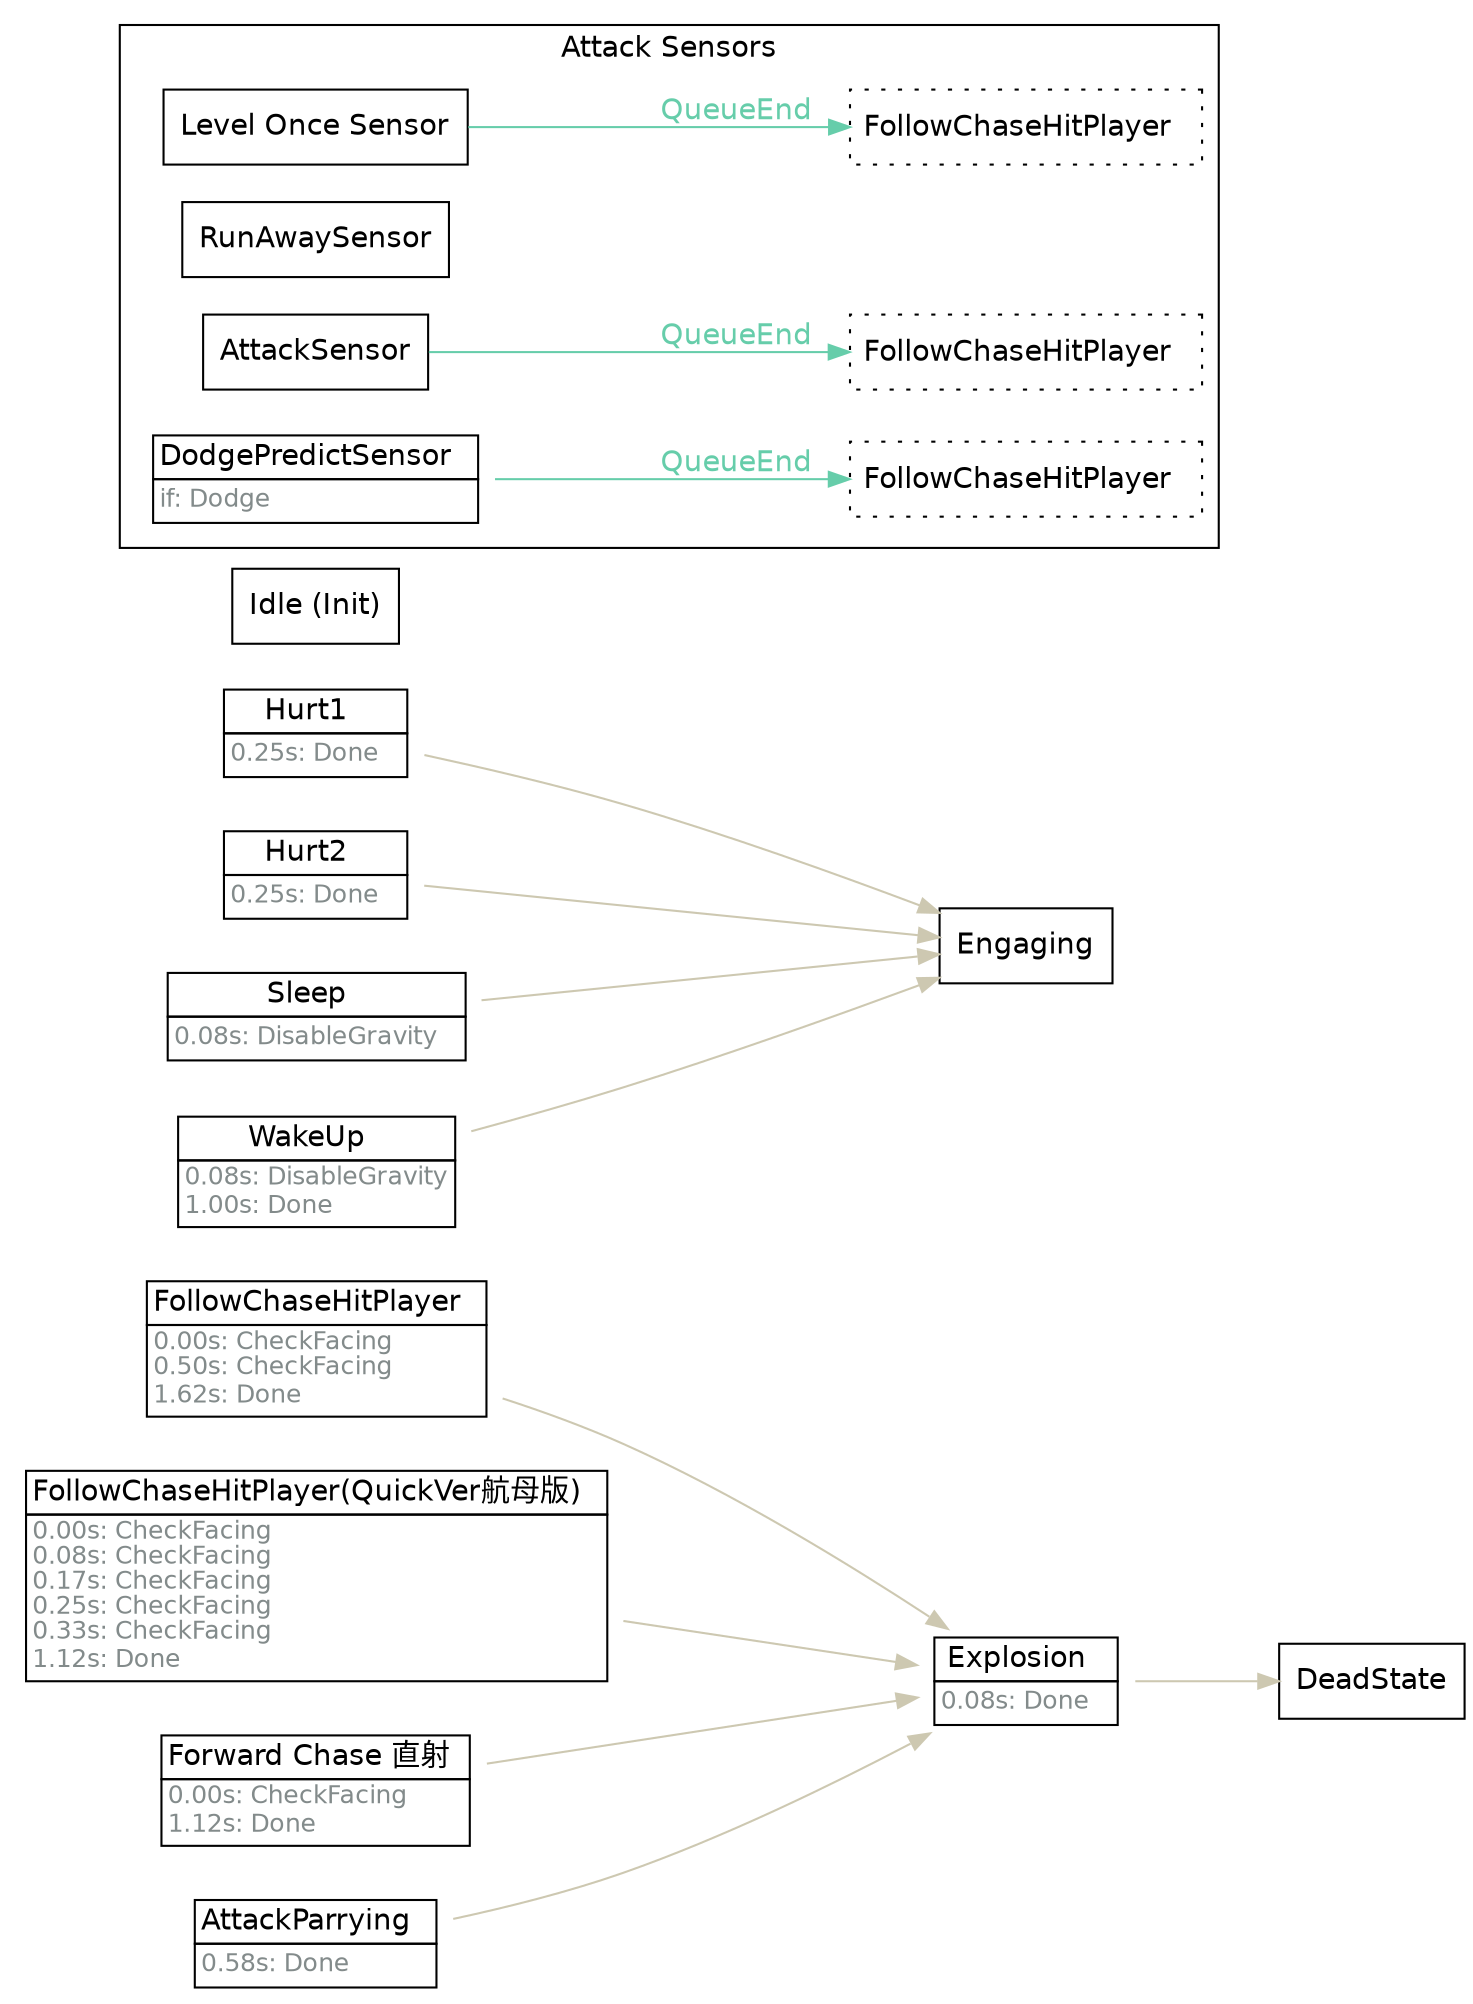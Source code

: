 strict digraph "Foo" {
	"rankdir"="LR";
	node ["shape"="box", "fontname"="Helvetica"];
	edge ["fontname"="Helvetica"];
	"FollowChaseHitPlayer" ["shape"="plaintext", "label"=<<TABLE border="0" cellborder="1" cellspacing="0" cellpadding="2"><TR><TD >FollowChaseHitPlayer  </TD></TR><TR><TD align="left" balign="left"><FONT point-size="12" color="azure4">0.00s: CheckFacing<br/>0.50s: CheckFacing<br/>1.62s: Done</FONT>  </TD></TR></TABLE>>]
	"FollowChaseHitPlayer" -> "Explosion"  ["color"="cornsilk3", "fontcolor"="cornsilk3"]
	"Explosion" ["shape"="plaintext", "label"=<<TABLE border="0" cellborder="1" cellspacing="0" cellpadding="2"><TR><TD >Explosion  </TD></TR><TR><TD align="left" balign="left"><FONT point-size="12" color="azure4">0.08s: Done</FONT>  </TD></TR></TABLE>>]
	"Explosion" -> "DeadState"  ["color"="cornsilk3", "fontcolor"="cornsilk3"]
	"FollowChaseHitPlayer(QuickVer航母版)" ["shape"="plaintext", "label"=<<TABLE border="0" cellborder="1" cellspacing="0" cellpadding="2"><TR><TD >FollowChaseHitPlayer(QuickVer航母版)  </TD></TR><TR><TD align="left" balign="left"><FONT point-size="12" color="azure4">0.00s: CheckFacing<br/>0.08s: CheckFacing<br/>0.17s: CheckFacing<br/>0.25s: CheckFacing<br/>0.33s: CheckFacing<br/>1.12s: Done</FONT>  </TD></TR></TABLE>>]
	"FollowChaseHitPlayer(QuickVer航母版)" -> "Explosion"  ["color"="cornsilk3", "fontcolor"="cornsilk3"]
	"Forward Chase 直射" ["shape"="plaintext", "label"=<<TABLE border="0" cellborder="1" cellspacing="0" cellpadding="2"><TR><TD >Forward Chase 直射  </TD></TR><TR><TD align="left" balign="left"><FONT point-size="12" color="azure4">0.00s: CheckFacing<br/>1.12s: Done</FONT>  </TD></TR></TABLE>>]
	"Forward Chase 直射" -> "Explosion"  ["color"="cornsilk3", "fontcolor"="cornsilk3"]
	"AttackParrying" ["shape"="plaintext", "label"=<<TABLE border="0" cellborder="1" cellspacing="0" cellpadding="2"><TR><TD >AttackParrying  </TD></TR><TR><TD align="left" balign="left"><FONT point-size="12" color="azure4">0.58s: Done</FONT>  </TD></TR></TABLE>>]
	"AttackParrying" -> "Explosion"  ["color"="cornsilk3", "fontcolor"="cornsilk3"]
	"Hurt1" ["shape"="plaintext", "label"=<<TABLE border="0" cellborder="1" cellspacing="0" cellpadding="2"><TR><TD >Hurt1  </TD></TR><TR><TD align="left" balign="left"><FONT point-size="12" color="azure4">0.25s: Done</FONT>  </TD></TR></TABLE>>]
	"Hurt1" -> "Engaging"  ["color"="cornsilk3", "fontcolor"="cornsilk3"]
	"Hurt2" ["shape"="plaintext", "label"=<<TABLE border="0" cellborder="1" cellspacing="0" cellpadding="2"><TR><TD >Hurt2  </TD></TR><TR><TD align="left" balign="left"><FONT point-size="12" color="azure4">0.25s: Done</FONT>  </TD></TR></TABLE>>]
	"Hurt2" -> "Engaging"  ["color"="cornsilk3", "fontcolor"="cornsilk3"]
	"Sleep" ["shape"="plaintext", "label"=<<TABLE border="0" cellborder="1" cellspacing="0" cellpadding="2"><TR><TD >Sleep  </TD></TR><TR><TD align="left" balign="left"><FONT point-size="12" color="azure4">0.08s: DisableGravity</FONT>  </TD></TR></TABLE>>]
	"Sleep" -> "Engaging"  ["color"="cornsilk3", "fontcolor"="cornsilk3"]
	"WakeUp" ["shape"="plaintext", "label"=<<TABLE border="0" cellborder="1" cellspacing="0" cellpadding="2"><TR><TD >WakeUp  </TD></TR><TR><TD align="left" balign="left"><FONT point-size="12" color="azure4">0.08s: DisableGravity<br/>1.00s: Done</FONT>  </TD></TR></TABLE>>]
	"WakeUp" -> "Engaging"  ["color"="cornsilk3", "fontcolor"="cornsilk3"]
	"Idle" ["label"="Idle (Init)"]
	subgraph "cluster_attacksensors" {
		"rank"="sink";
		"label"="Attack Sensors";
		"fontname"="Helvetica";
		"Level Once Sensor" ["label"="Level Once Sensor"]
		"Level Once Sensor_linked" ["shape"="box", "style"="dotted", "label"=<<TABLE border="0" cellborder="0" cellspacing="0" cellpadding="2"><TR><TD>FollowChaseHitPlayer  </TD></TR></TABLE>>, "margin"="0.05"]
		"Level Once Sensor" -> "Level Once Sensor_linked"  ["label"="QueueEnd", "color"="aquamarine3", "fontcolor"="aquamarine3"]
		"RunAwaySensor" ["label"="RunAwaySensor"]
		"AttackSensor" ["label"="AttackSensor"]
		"AttackSensor_linked" ["shape"="box", "style"="dotted", "label"=<<TABLE border="0" cellborder="0" cellspacing="0" cellpadding="2"><TR><TD>FollowChaseHitPlayer  </TD></TR></TABLE>>, "margin"="0.05"]
		"AttackSensor" -> "AttackSensor_linked"  ["label"="QueueEnd", "color"="aquamarine3", "fontcolor"="aquamarine3"]
		"DodgePredictSensor" ["shape"="plaintext", "label"=<<TABLE border="0" cellborder="1" cellspacing="0" cellpadding="2"><TR><TD >DodgePredictSensor  </TD></TR><TR><TD align="left" balign="left"><FONT point-size="12" color="azure4">if: Dodge</FONT>  </TD></TR></TABLE>>]
		"DodgePredictSensor_linked" ["shape"="box", "style"="dotted", "label"=<<TABLE border="0" cellborder="0" cellspacing="0" cellpadding="2"><TR><TD>FollowChaseHitPlayer  </TD></TR></TABLE>>, "margin"="0.05"]
		"DodgePredictSensor" -> "DodgePredictSensor_linked"  ["label"="QueueEnd", "color"="aquamarine3", "fontcolor"="aquamarine3"]
	}
	
}
